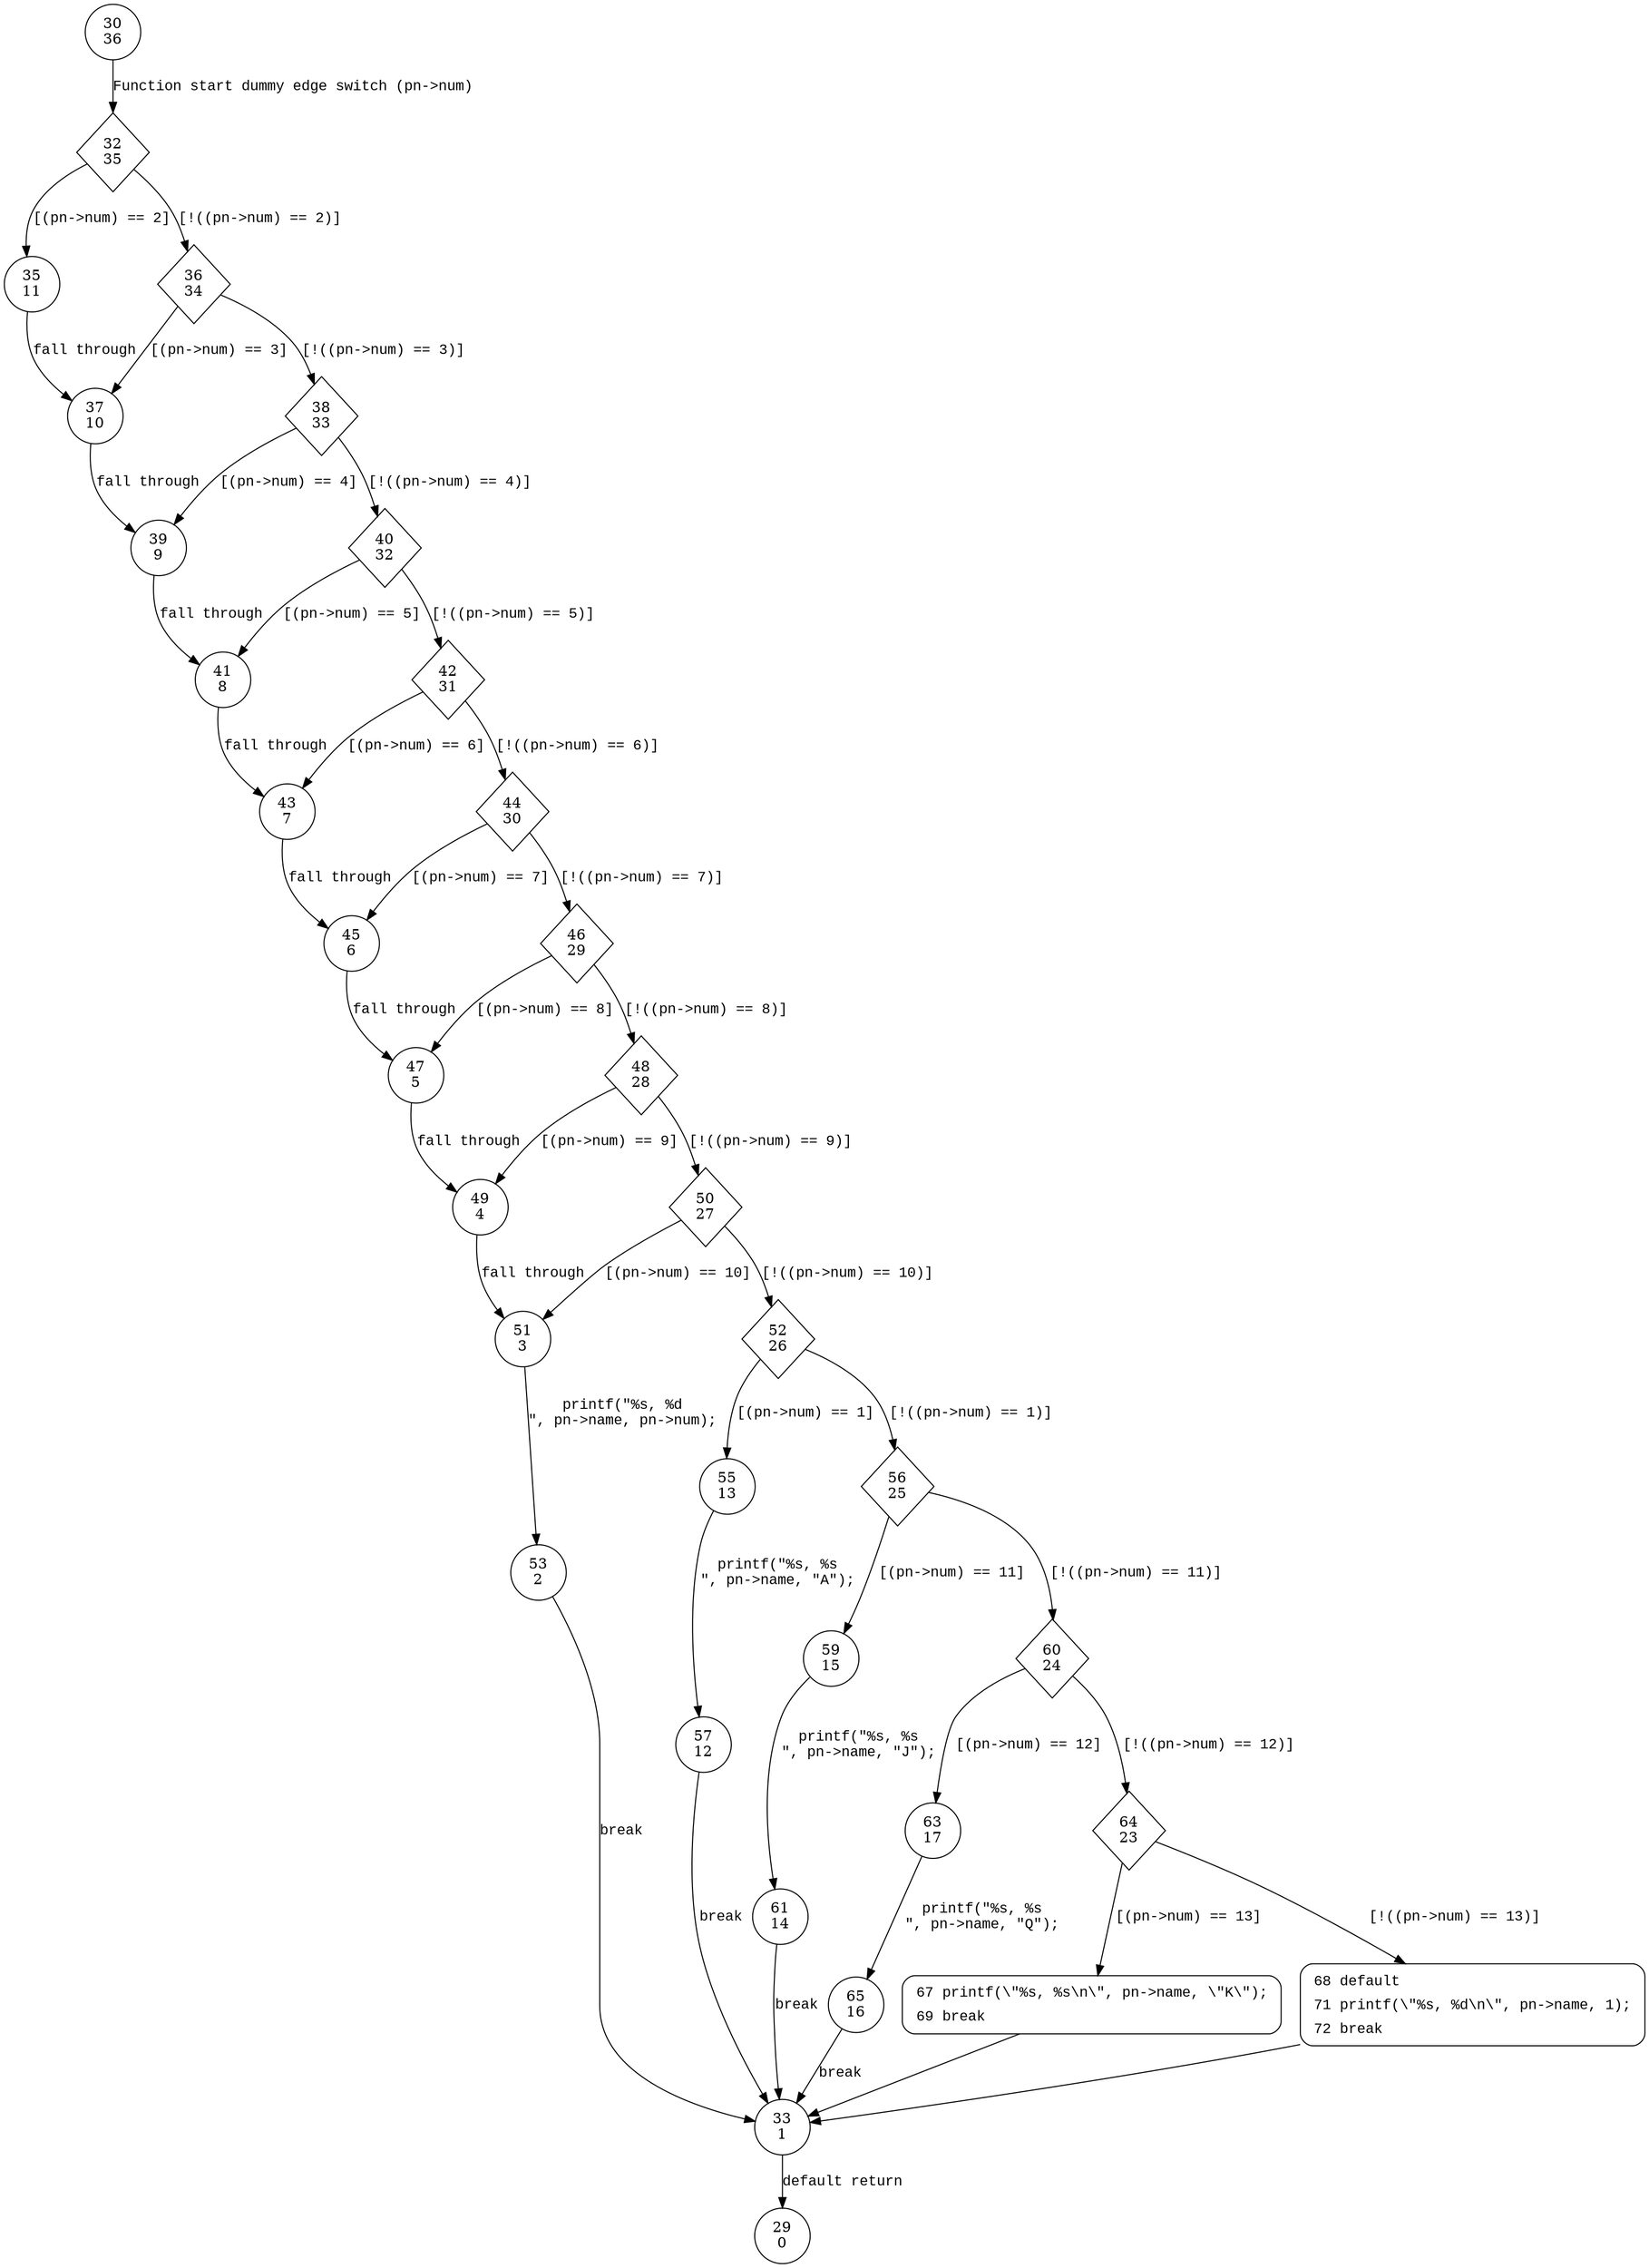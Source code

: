 digraph Poker_print {
30 [shape="circle" label="30\n36"]
32 [shape="diamond" label="32\n35"]
35 [shape="circle" label="35\n11"]
36 [shape="diamond" label="36\n34"]
37 [shape="circle" label="37\n10"]
38 [shape="diamond" label="38\n33"]
39 [shape="circle" label="39\n9"]
40 [shape="diamond" label="40\n32"]
41 [shape="circle" label="41\n8"]
42 [shape="diamond" label="42\n31"]
43 [shape="circle" label="43\n7"]
44 [shape="diamond" label="44\n30"]
45 [shape="circle" label="45\n6"]
46 [shape="diamond" label="46\n29"]
47 [shape="circle" label="47\n5"]
48 [shape="diamond" label="48\n28"]
49 [shape="circle" label="49\n4"]
50 [shape="diamond" label="50\n27"]
51 [shape="circle" label="51\n3"]
52 [shape="diamond" label="52\n26"]
55 [shape="circle" label="55\n13"]
56 [shape="diamond" label="56\n25"]
59 [shape="circle" label="59\n15"]
60 [shape="diamond" label="60\n24"]
63 [shape="circle" label="63\n17"]
64 [shape="diamond" label="64\n23"]
67 [shape="circle" label="67\n19"]
68 [shape="circle" label="68\n22"]
33 [shape="circle" label="33\n1"]
29 [shape="circle" label="29\n0"]
65 [shape="circle" label="65\n16"]
61 [shape="circle" label="61\n14"]
57 [shape="circle" label="57\n12"]
53 [shape="circle" label="53\n2"]
68 [style="filled,bold" penwidth="1" fillcolor="white" fontname="Courier New" shape="Mrecord" label=<<table border="0" cellborder="0" cellpadding="3" bgcolor="white"><tr><td align="right">68</td><td align="left">default</td></tr><tr><td align="right">71</td><td align="left">printf(\"%s, %d\n\", pn-&gt;name, 1);</td></tr><tr><td align="right">72</td><td align="left">break</td></tr></table>>]
68 -> 33[label=""]
67 [style="filled,bold" penwidth="1" fillcolor="white" fontname="Courier New" shape="Mrecord" label=<<table border="0" cellborder="0" cellpadding="3" bgcolor="white"><tr><td align="right">67</td><td align="left">printf(\"%s, %s\n\", pn-&gt;name, \"K\");</td></tr><tr><td align="right">69</td><td align="left">break</td></tr></table>>]
67 -> 33[label=""]
30 -> 32 [label="Function start dummy edge switch (pn->num)" fontname="Courier New"]
32 -> 35 [label="[(pn->num) == 2]" fontname="Courier New"]
32 -> 36 [label="[!((pn->num) == 2)]" fontname="Courier New"]
36 -> 37 [label="[(pn->num) == 3]" fontname="Courier New"]
36 -> 38 [label="[!((pn->num) == 3)]" fontname="Courier New"]
38 -> 39 [label="[(pn->num) == 4]" fontname="Courier New"]
38 -> 40 [label="[!((pn->num) == 4)]" fontname="Courier New"]
40 -> 41 [label="[(pn->num) == 5]" fontname="Courier New"]
40 -> 42 [label="[!((pn->num) == 5)]" fontname="Courier New"]
42 -> 43 [label="[(pn->num) == 6]" fontname="Courier New"]
42 -> 44 [label="[!((pn->num) == 6)]" fontname="Courier New"]
44 -> 45 [label="[(pn->num) == 7]" fontname="Courier New"]
44 -> 46 [label="[!((pn->num) == 7)]" fontname="Courier New"]
46 -> 47 [label="[(pn->num) == 8]" fontname="Courier New"]
46 -> 48 [label="[!((pn->num) == 8)]" fontname="Courier New"]
48 -> 49 [label="[(pn->num) == 9]" fontname="Courier New"]
48 -> 50 [label="[!((pn->num) == 9)]" fontname="Courier New"]
50 -> 51 [label="[(pn->num) == 10]" fontname="Courier New"]
50 -> 52 [label="[!((pn->num) == 10)]" fontname="Courier New"]
52 -> 55 [label="[(pn->num) == 1]" fontname="Courier New"]
52 -> 56 [label="[!((pn->num) == 1)]" fontname="Courier New"]
56 -> 59 [label="[(pn->num) == 11]" fontname="Courier New"]
56 -> 60 [label="[!((pn->num) == 11)]" fontname="Courier New"]
60 -> 63 [label="[(pn->num) == 12]" fontname="Courier New"]
60 -> 64 [label="[!((pn->num) == 12)]" fontname="Courier New"]
64 -> 67 [label="[(pn->num) == 13]" fontname="Courier New"]
64 -> 68 [label="[!((pn->num) == 13)]" fontname="Courier New"]
33 -> 29 [label="default return" fontname="Courier New"]
63 -> 65 [label="printf(\"%s, %s\n\", pn->name, \"Q\");" fontname="Courier New"]
59 -> 61 [label="printf(\"%s, %s\n\", pn->name, \"J\");" fontname="Courier New"]
55 -> 57 [label="printf(\"%s, %s\n\", pn->name, \"A\");" fontname="Courier New"]
51 -> 53 [label="printf(\"%s, %d\n\", pn->name, pn->num);" fontname="Courier New"]
49 -> 51 [label="fall through" fontname="Courier New"]
47 -> 49 [label="fall through" fontname="Courier New"]
45 -> 47 [label="fall through" fontname="Courier New"]
43 -> 45 [label="fall through" fontname="Courier New"]
41 -> 43 [label="fall through" fontname="Courier New"]
39 -> 41 [label="fall through" fontname="Courier New"]
37 -> 39 [label="fall through" fontname="Courier New"]
65 -> 33 [label="break" fontname="Courier New"]
61 -> 33 [label="break" fontname="Courier New"]
57 -> 33 [label="break" fontname="Courier New"]
53 -> 33 [label="break" fontname="Courier New"]
35 -> 37 [label="fall through" fontname="Courier New"]
}